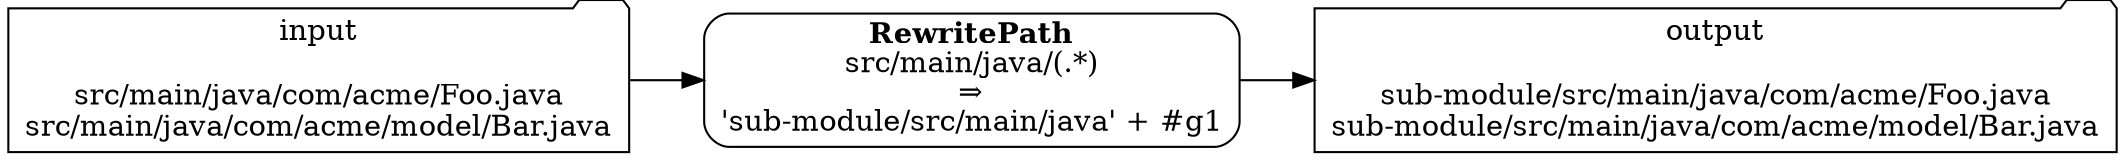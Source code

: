 digraph G {
  rankdir="LR";
  labeljust="l";
  node [shape="rect"; style="rounded"; ]


  String_5ce33a58 [label="input\n\nsrc/main/java/com/acme/Foo.java\nsrc/main/java/com/acme/model/Bar.java"; shape="folder"; ]
  RewritePath_5b58ed3c [label=<<b>RewritePath</b><br/>src/main/java/(.*)<br/> &#x21D2; <br/>'sub-module/src/main/java' + #g1>; ]
  String_78a287ed [label="output\n\nsub-module/src/main/java/com/acme/Foo.java\nsub-module/src/main/java/com/acme/model/Bar.java"; shape="folder"; ]

  String_5ce33a58 -> RewritePath_5b58ed3c;
  RewritePath_5b58ed3c -> String_78a287ed;
}
